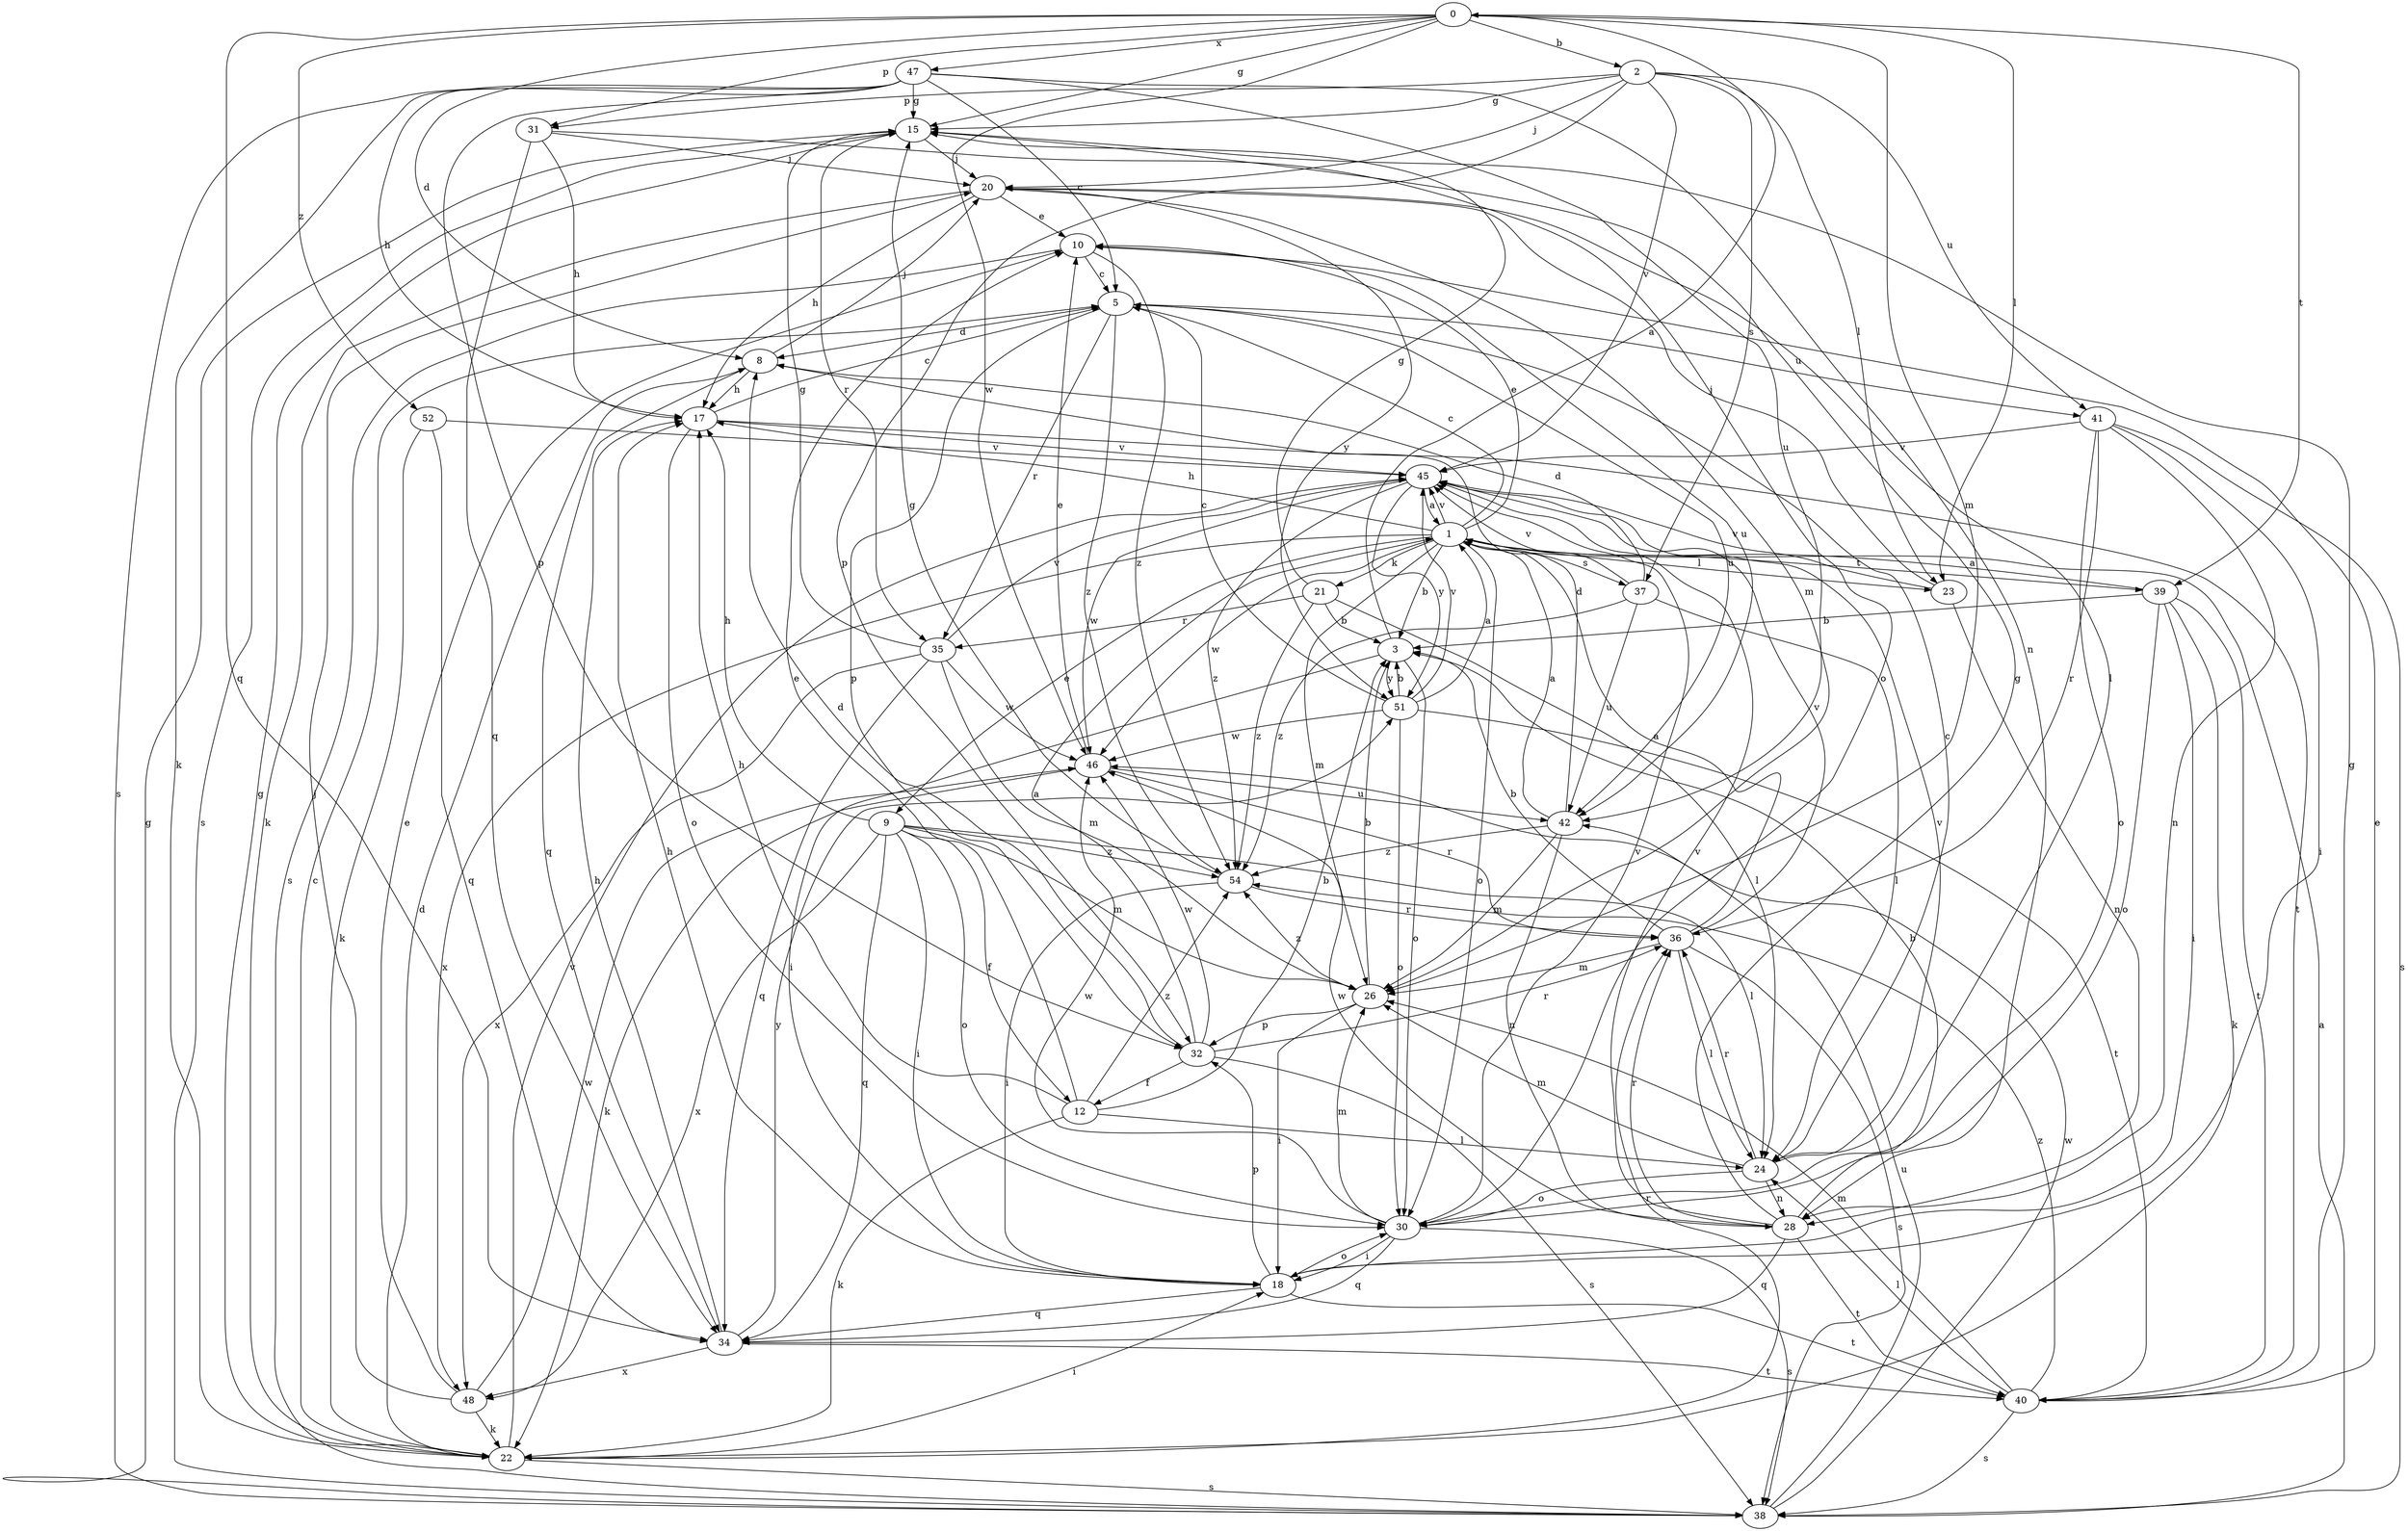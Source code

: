 strict digraph  {
0;
1;
2;
3;
5;
8;
9;
10;
12;
15;
17;
18;
20;
21;
22;
23;
24;
26;
28;
30;
31;
32;
34;
35;
36;
37;
38;
39;
40;
41;
42;
45;
46;
47;
48;
51;
52;
54;
0 -> 2  [label=b];
0 -> 8  [label=d];
0 -> 15  [label=g];
0 -> 23  [label=l];
0 -> 26  [label=m];
0 -> 31  [label=p];
0 -> 34  [label=q];
0 -> 39  [label=t];
0 -> 46  [label=w];
0 -> 47  [label=x];
0 -> 52  [label=z];
1 -> 3  [label=b];
1 -> 5  [label=c];
1 -> 9  [label=e];
1 -> 10  [label=e];
1 -> 17  [label=h];
1 -> 21  [label=k];
1 -> 23  [label=l];
1 -> 26  [label=m];
1 -> 30  [label=o];
1 -> 37  [label=s];
1 -> 39  [label=t];
1 -> 45  [label=v];
1 -> 46  [label=w];
1 -> 48  [label=x];
2 -> 15  [label=g];
2 -> 20  [label=j];
2 -> 23  [label=l];
2 -> 31  [label=p];
2 -> 32  [label=p];
2 -> 37  [label=s];
2 -> 41  [label=u];
2 -> 45  [label=v];
3 -> 0  [label=a];
3 -> 18  [label=i];
3 -> 30  [label=o];
3 -> 51  [label=y];
5 -> 8  [label=d];
5 -> 32  [label=p];
5 -> 35  [label=r];
5 -> 41  [label=u];
5 -> 42  [label=u];
5 -> 54  [label=z];
8 -> 17  [label=h];
8 -> 20  [label=j];
8 -> 34  [label=q];
9 -> 12  [label=f];
9 -> 17  [label=h];
9 -> 18  [label=i];
9 -> 24  [label=l];
9 -> 26  [label=m];
9 -> 30  [label=o];
9 -> 34  [label=q];
9 -> 48  [label=x];
9 -> 54  [label=z];
10 -> 5  [label=c];
10 -> 38  [label=s];
10 -> 42  [label=u];
10 -> 54  [label=z];
12 -> 3  [label=b];
12 -> 10  [label=e];
12 -> 17  [label=h];
12 -> 22  [label=k];
12 -> 24  [label=l];
12 -> 54  [label=z];
15 -> 20  [label=j];
15 -> 35  [label=r];
15 -> 38  [label=s];
17 -> 5  [label=c];
17 -> 30  [label=o];
17 -> 40  [label=t];
17 -> 45  [label=v];
18 -> 17  [label=h];
18 -> 30  [label=o];
18 -> 32  [label=p];
18 -> 34  [label=q];
18 -> 40  [label=t];
20 -> 10  [label=e];
20 -> 17  [label=h];
20 -> 22  [label=k];
20 -> 24  [label=l];
20 -> 26  [label=m];
20 -> 51  [label=y];
21 -> 3  [label=b];
21 -> 15  [label=g];
21 -> 24  [label=l];
21 -> 35  [label=r];
21 -> 54  [label=z];
22 -> 5  [label=c];
22 -> 8  [label=d];
22 -> 15  [label=g];
22 -> 18  [label=i];
22 -> 36  [label=r];
22 -> 38  [label=s];
22 -> 45  [label=v];
23 -> 20  [label=j];
23 -> 28  [label=n];
23 -> 45  [label=v];
24 -> 5  [label=c];
24 -> 26  [label=m];
24 -> 28  [label=n];
24 -> 30  [label=o];
24 -> 36  [label=r];
24 -> 45  [label=v];
26 -> 3  [label=b];
26 -> 18  [label=i];
26 -> 32  [label=p];
26 -> 54  [label=z];
28 -> 3  [label=b];
28 -> 15  [label=g];
28 -> 34  [label=q];
28 -> 36  [label=r];
28 -> 40  [label=t];
28 -> 45  [label=v];
28 -> 46  [label=w];
30 -> 18  [label=i];
30 -> 26  [label=m];
30 -> 34  [label=q];
30 -> 38  [label=s];
30 -> 45  [label=v];
30 -> 46  [label=w];
31 -> 17  [label=h];
31 -> 20  [label=j];
31 -> 30  [label=o];
31 -> 34  [label=q];
32 -> 1  [label=a];
32 -> 8  [label=d];
32 -> 12  [label=f];
32 -> 36  [label=r];
32 -> 38  [label=s];
32 -> 46  [label=w];
34 -> 17  [label=h];
34 -> 40  [label=t];
34 -> 48  [label=x];
34 -> 51  [label=y];
35 -> 15  [label=g];
35 -> 26  [label=m];
35 -> 34  [label=q];
35 -> 45  [label=v];
35 -> 46  [label=w];
35 -> 48  [label=x];
36 -> 1  [label=a];
36 -> 3  [label=b];
36 -> 24  [label=l];
36 -> 26  [label=m];
36 -> 38  [label=s];
36 -> 45  [label=v];
37 -> 8  [label=d];
37 -> 24  [label=l];
37 -> 42  [label=u];
37 -> 45  [label=v];
37 -> 54  [label=z];
38 -> 1  [label=a];
38 -> 15  [label=g];
38 -> 42  [label=u];
38 -> 46  [label=w];
39 -> 1  [label=a];
39 -> 3  [label=b];
39 -> 18  [label=i];
39 -> 22  [label=k];
39 -> 30  [label=o];
39 -> 40  [label=t];
40 -> 10  [label=e];
40 -> 15  [label=g];
40 -> 24  [label=l];
40 -> 26  [label=m];
40 -> 38  [label=s];
40 -> 54  [label=z];
41 -> 18  [label=i];
41 -> 28  [label=n];
41 -> 30  [label=o];
41 -> 36  [label=r];
41 -> 38  [label=s];
41 -> 45  [label=v];
42 -> 1  [label=a];
42 -> 8  [label=d];
42 -> 26  [label=m];
42 -> 28  [label=n];
42 -> 54  [label=z];
45 -> 1  [label=a];
45 -> 46  [label=w];
45 -> 51  [label=y];
45 -> 54  [label=z];
46 -> 10  [label=e];
46 -> 22  [label=k];
46 -> 36  [label=r];
46 -> 42  [label=u];
47 -> 5  [label=c];
47 -> 15  [label=g];
47 -> 17  [label=h];
47 -> 22  [label=k];
47 -> 28  [label=n];
47 -> 32  [label=p];
47 -> 38  [label=s];
47 -> 42  [label=u];
48 -> 10  [label=e];
48 -> 20  [label=j];
48 -> 22  [label=k];
48 -> 46  [label=w];
51 -> 1  [label=a];
51 -> 3  [label=b];
51 -> 5  [label=c];
51 -> 30  [label=o];
51 -> 40  [label=t];
51 -> 45  [label=v];
51 -> 46  [label=w];
52 -> 22  [label=k];
52 -> 34  [label=q];
52 -> 45  [label=v];
54 -> 15  [label=g];
54 -> 18  [label=i];
54 -> 36  [label=r];
}
